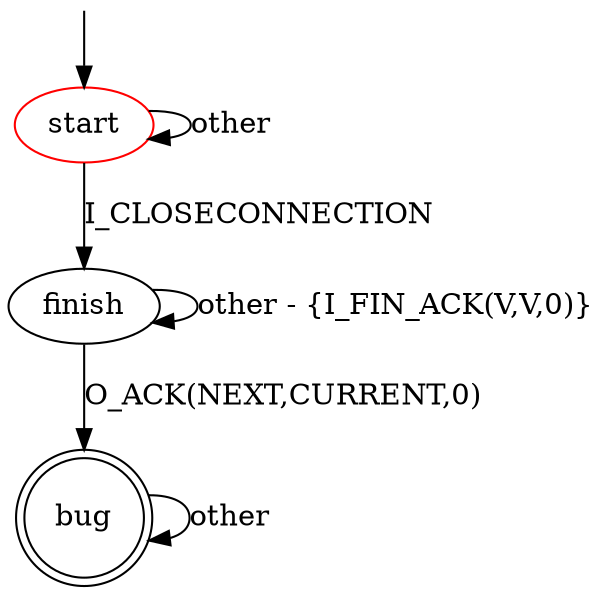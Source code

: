 digraph G {
label=""
start [color="red"]
bug [shape="doublecircle"]

start -> finish [label="I_CLOSECONNECTION"]
start -> start [label="other"]
finish -> finish [label="other - {I_FIN_ACK(V,V,0)}"]
finish -> bug [label="O_ACK(NEXT,CURRENT,0)"]

bug -> bug [label="other"]

__start0 [label="" shape="none" width="0" height="0"];
__start0 -> start;
}

